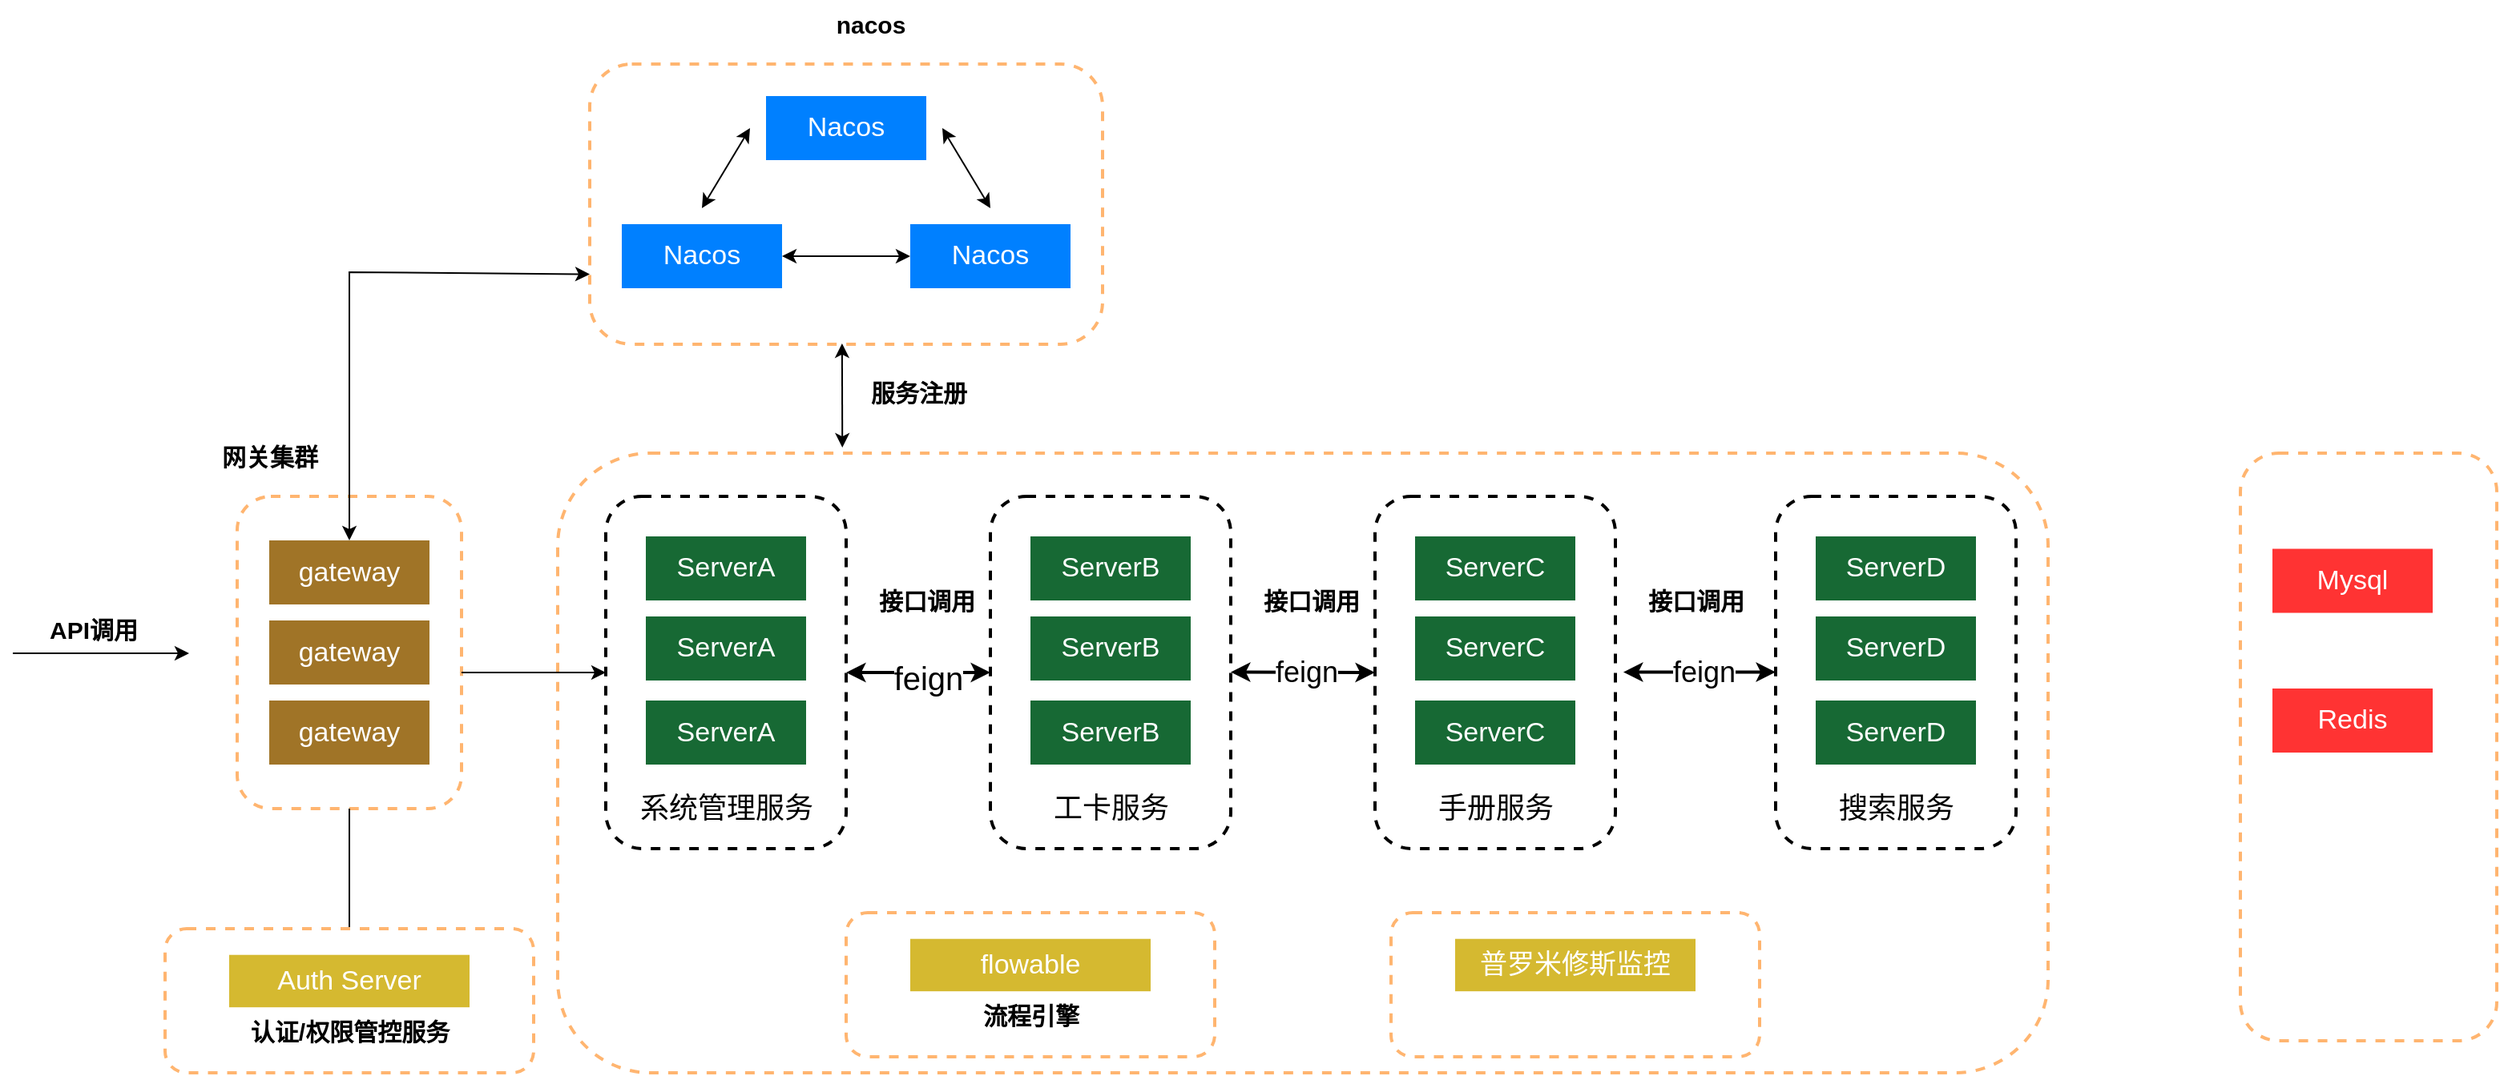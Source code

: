 <mxfile version="22.1.2" type="github">
  <diagram name="第 1 页" id="wLxkc6e6fOpIKRaMqsK5">
    <mxGraphModel dx="2227" dy="1912" grid="1" gridSize="10" guides="1" tooltips="1" connect="1" arrows="1" fold="1" page="1" pageScale="1" pageWidth="827" pageHeight="1169" math="0" shadow="0">
      <root>
        <mxCell id="0" />
        <mxCell id="1" parent="0" />
        <mxCell id="tPTSpl8lQeCxmytrqOzf-6" value="" style="rounded=1;whiteSpace=wrap;html=1;dashed=1;strokeColor=#FFB570;strokeWidth=2;" vertex="1" parent="1">
          <mxGeometry x="160" y="233" width="930" height="387" as="geometry" />
        </mxCell>
        <mxCell id="Ps7_JPFViT01FS_im7Fh-44" value="" style="rounded=1;whiteSpace=wrap;html=1;dashed=1;strokeColor=#FFB570;strokeWidth=2;" parent="1" vertex="1">
          <mxGeometry x="1210" y="233" width="160" height="367" as="geometry" />
        </mxCell>
        <mxCell id="Ps7_JPFViT01FS_im7Fh-15" value="" style="group" parent="1" vertex="1" connectable="0">
          <mxGeometry x="-40" y="260" width="140" height="195" as="geometry" />
        </mxCell>
        <mxCell id="Ps7_JPFViT01FS_im7Fh-12" value="" style="rounded=1;whiteSpace=wrap;html=1;dashed=1;strokeColor=#FFB570;strokeWidth=2;" parent="Ps7_JPFViT01FS_im7Fh-15" vertex="1">
          <mxGeometry width="140" height="195" as="geometry" />
        </mxCell>
        <mxCell id="Ps7_JPFViT01FS_im7Fh-9" value="&lt;font color=&quot;#ffffff&quot;&gt;gateway&lt;/font&gt;" style="rounded=0;whiteSpace=wrap;html=1;fillColor=#a07427;fontSize=17;strokeColor=none;" parent="Ps7_JPFViT01FS_im7Fh-15" vertex="1">
          <mxGeometry x="20" y="27.5" width="100" height="40" as="geometry" />
        </mxCell>
        <mxCell id="Ps7_JPFViT01FS_im7Fh-13" value="&lt;font color=&quot;#ffffff&quot;&gt;gateway&lt;/font&gt;" style="rounded=0;whiteSpace=wrap;html=1;fillColor=#a07427;fontSize=17;strokeColor=none;" parent="Ps7_JPFViT01FS_im7Fh-15" vertex="1">
          <mxGeometry x="20" y="77.5" width="100" height="40" as="geometry" />
        </mxCell>
        <mxCell id="Ps7_JPFViT01FS_im7Fh-14" value="&lt;font color=&quot;#ffffff&quot;&gt;gateway&lt;/font&gt;" style="rounded=0;whiteSpace=wrap;html=1;fillColor=#a07427;fontSize=17;strokeColor=none;" parent="Ps7_JPFViT01FS_im7Fh-15" vertex="1">
          <mxGeometry x="20" y="127.5" width="100" height="40" as="geometry" />
        </mxCell>
        <mxCell id="Ps7_JPFViT01FS_im7Fh-16" value="" style="endArrow=classic;startArrow=classic;html=1;rounded=0;entryX=0;entryY=0.75;entryDx=0;entryDy=0;" parent="1" source="Ps7_JPFViT01FS_im7Fh-9" target="Ps7_JPFViT01FS_im7Fh-8" edge="1">
          <mxGeometry width="50" height="50" relative="1" as="geometry">
            <mxPoint x="90" y="320" as="sourcePoint" />
            <mxPoint x="140" y="270" as="targetPoint" />
            <Array as="points">
              <mxPoint x="30" y="120" />
            </Array>
          </mxGeometry>
        </mxCell>
        <mxCell id="Ps7_JPFViT01FS_im7Fh-17" value="" style="endArrow=classic;html=1;rounded=0;" parent="1" edge="1">
          <mxGeometry width="50" height="50" relative="1" as="geometry">
            <mxPoint x="-180" y="358" as="sourcePoint" />
            <mxPoint x="-70" y="358" as="targetPoint" />
          </mxGeometry>
        </mxCell>
        <mxCell id="Ps7_JPFViT01FS_im7Fh-18" value="API调用" style="text;html=1;align=center;verticalAlign=middle;resizable=0;points=[];autosize=1;strokeColor=none;fillColor=none;strokeWidth=3;fontSize=15;fontStyle=1" parent="1" vertex="1">
          <mxGeometry x="-170" y="328" width="80" height="30" as="geometry" />
        </mxCell>
        <mxCell id="Ps7_JPFViT01FS_im7Fh-19" value="网关集群" style="text;html=1;align=center;verticalAlign=middle;resizable=0;points=[];autosize=1;strokeColor=none;fillColor=none;strokeWidth=3;fontSize=15;fontStyle=1" parent="1" vertex="1">
          <mxGeometry x="-60" y="220" width="80" height="30" as="geometry" />
        </mxCell>
        <mxCell id="Ps7_JPFViT01FS_im7Fh-20" value="nacos" style="text;html=1;align=center;verticalAlign=middle;resizable=0;points=[];autosize=1;strokeColor=none;fillColor=none;strokeWidth=3;fontSize=15;fontStyle=1" parent="1" vertex="1">
          <mxGeometry x="320" y="-50" width="70" height="30" as="geometry" />
        </mxCell>
        <mxCell id="Ps7_JPFViT01FS_im7Fh-30" value="" style="group" parent="1" vertex="1" connectable="0">
          <mxGeometry x="180" y="-10" width="320" height="175" as="geometry" />
        </mxCell>
        <mxCell id="Ps7_JPFViT01FS_im7Fh-8" value="" style="rounded=1;whiteSpace=wrap;html=1;dashed=1;strokeColor=#FFB570;strokeWidth=2;" parent="Ps7_JPFViT01FS_im7Fh-30" vertex="1">
          <mxGeometry width="320" height="175" as="geometry" />
        </mxCell>
        <mxCell id="jUQFLt4dGieSLW1Lvxe7-1" value="&lt;font color=&quot;#ffffff&quot; style=&quot;font-size: 17px;&quot;&gt;Nacos&lt;/font&gt;" style="rounded=0;whiteSpace=wrap;html=1;fillColor=#0080ff;fontSize=17;strokeColor=none;" parent="Ps7_JPFViT01FS_im7Fh-30" vertex="1">
          <mxGeometry x="110" y="20" width="100" height="40" as="geometry" />
        </mxCell>
        <mxCell id="Ps7_JPFViT01FS_im7Fh-3" value="&lt;font color=&quot;#ffffff&quot; style=&quot;font-size: 17px;&quot;&gt;Nacos&lt;/font&gt;" style="rounded=0;whiteSpace=wrap;html=1;fillColor=#0080ff;fontSize=17;strokeColor=none;" parent="Ps7_JPFViT01FS_im7Fh-30" vertex="1">
          <mxGeometry x="200" y="100" width="100" height="40" as="geometry" />
        </mxCell>
        <mxCell id="Ps7_JPFViT01FS_im7Fh-4" value="&lt;font color=&quot;#ffffff&quot; style=&quot;font-size: 17px;&quot;&gt;Nacos&lt;/font&gt;" style="rounded=0;whiteSpace=wrap;html=1;fillColor=#0080ff;fontSize=17;strokeColor=none;" parent="Ps7_JPFViT01FS_im7Fh-30" vertex="1">
          <mxGeometry x="20" y="100" width="100" height="40" as="geometry" />
        </mxCell>
        <mxCell id="Ps7_JPFViT01FS_im7Fh-5" value="" style="endArrow=classic;startArrow=classic;html=1;rounded=0;" parent="Ps7_JPFViT01FS_im7Fh-30" edge="1">
          <mxGeometry width="50" height="50" relative="1" as="geometry">
            <mxPoint x="70" y="90" as="sourcePoint" />
            <mxPoint x="100" y="40" as="targetPoint" />
          </mxGeometry>
        </mxCell>
        <mxCell id="Ps7_JPFViT01FS_im7Fh-6" value="" style="endArrow=classic;startArrow=classic;html=1;rounded=0;" parent="Ps7_JPFViT01FS_im7Fh-30" edge="1">
          <mxGeometry width="50" height="50" relative="1" as="geometry">
            <mxPoint x="250" y="90" as="sourcePoint" />
            <mxPoint x="220" y="40" as="targetPoint" />
          </mxGeometry>
        </mxCell>
        <mxCell id="Ps7_JPFViT01FS_im7Fh-7" value="" style="endArrow=classic;startArrow=classic;html=1;rounded=0;" parent="Ps7_JPFViT01FS_im7Fh-30" edge="1">
          <mxGeometry width="50" height="50" relative="1" as="geometry">
            <mxPoint x="200" y="120" as="sourcePoint" />
            <mxPoint x="120" y="120" as="targetPoint" />
          </mxGeometry>
        </mxCell>
        <mxCell id="Ps7_JPFViT01FS_im7Fh-31" value="" style="endArrow=classic;html=1;rounded=0;entryX=0;entryY=0.5;entryDx=0;entryDy=0;" parent="1" target="Ps7_JPFViT01FS_im7Fh-22" edge="1">
          <mxGeometry width="50" height="50" relative="1" as="geometry">
            <mxPoint x="100" y="370" as="sourcePoint" />
            <mxPoint x="210" y="355.75" as="targetPoint" />
          </mxGeometry>
        </mxCell>
        <mxCell id="Ps7_JPFViT01FS_im7Fh-33" value="" style="endArrow=classic;html=1;rounded=0;entryX=0.5;entryY=0;entryDx=0;entryDy=0;exitX=0.5;exitY=1;exitDx=0;exitDy=0;" parent="1" source="Ps7_JPFViT01FS_im7Fh-12" target="Ps7_JPFViT01FS_im7Fh-32" edge="1">
          <mxGeometry width="50" height="50" relative="1" as="geometry">
            <mxPoint x="-170" y="368" as="sourcePoint" />
            <mxPoint x="-60" y="368" as="targetPoint" />
          </mxGeometry>
        </mxCell>
        <mxCell id="Ps7_JPFViT01FS_im7Fh-41" value="&lt;font color=&quot;#ffffff&quot;&gt;Mysql&lt;/font&gt;" style="rounded=0;whiteSpace=wrap;html=1;fillColor=#FF3333;fontSize=17;strokeColor=none;" parent="1" vertex="1">
          <mxGeometry x="1230" y="292.75" width="100" height="40" as="geometry" />
        </mxCell>
        <mxCell id="Ps7_JPFViT01FS_im7Fh-42" value="&lt;font color=&quot;#ffffff&quot;&gt;Redis&lt;/font&gt;" style="rounded=0;whiteSpace=wrap;html=1;fillColor=#FF3333;fontSize=17;strokeColor=none;" parent="1" vertex="1">
          <mxGeometry x="1230" y="380" width="100" height="40" as="geometry" />
        </mxCell>
        <mxCell id="tPTSpl8lQeCxmytrqOzf-8" value="" style="group" vertex="1" connectable="0" parent="1">
          <mxGeometry x="190" y="260" width="150" height="220" as="geometry" />
        </mxCell>
        <mxCell id="Ps7_JPFViT01FS_im7Fh-22" value="" style="rounded=1;whiteSpace=wrap;html=1;dashed=1;strokeColor=#000000;strokeWidth=2;" parent="tPTSpl8lQeCxmytrqOzf-8" vertex="1">
          <mxGeometry width="150" height="220" as="geometry" />
        </mxCell>
        <mxCell id="Ps7_JPFViT01FS_im7Fh-23" value="&lt;font color=&quot;#ffffff&quot;&gt;ServerA&lt;/font&gt;" style="rounded=0;whiteSpace=wrap;html=1;fillColor=#176934;fontSize=17;strokeColor=none;" parent="tPTSpl8lQeCxmytrqOzf-8" vertex="1">
          <mxGeometry x="25" y="25" width="100" height="40" as="geometry" />
        </mxCell>
        <mxCell id="Ps7_JPFViT01FS_im7Fh-28" value="&lt;font color=&quot;#ffffff&quot;&gt;ServerA&lt;/font&gt;" style="rounded=0;whiteSpace=wrap;html=1;fillColor=#176934;fontSize=17;strokeColor=none;" parent="tPTSpl8lQeCxmytrqOzf-8" vertex="1">
          <mxGeometry x="25" y="75" width="100" height="40" as="geometry" />
        </mxCell>
        <mxCell id="Ps7_JPFViT01FS_im7Fh-29" value="&lt;font color=&quot;#ffffff&quot;&gt;ServerA&lt;/font&gt;" style="rounded=0;whiteSpace=wrap;html=1;fillColor=#176934;fontSize=17;strokeColor=none;" parent="tPTSpl8lQeCxmytrqOzf-8" vertex="1">
          <mxGeometry x="25" y="127.5" width="100" height="40" as="geometry" />
        </mxCell>
        <mxCell id="tPTSpl8lQeCxmytrqOzf-7" value="系统管理服务" style="text;html=1;strokeColor=none;fillColor=none;align=center;verticalAlign=middle;whiteSpace=wrap;rounded=0;strokeWidth=8;fontSize=18;" vertex="1" parent="tPTSpl8lQeCxmytrqOzf-8">
          <mxGeometry x="7.5" y="180" width="135" height="30" as="geometry" />
        </mxCell>
        <mxCell id="tPTSpl8lQeCxmytrqOzf-11" value="" style="group" vertex="1" connectable="0" parent="1">
          <mxGeometry x="430" y="260" width="150" height="220" as="geometry" />
        </mxCell>
        <mxCell id="tPTSpl8lQeCxmytrqOzf-12" value="" style="rounded=1;whiteSpace=wrap;html=1;dashed=1;strokeColor=#000000;strokeWidth=2;" vertex="1" parent="tPTSpl8lQeCxmytrqOzf-11">
          <mxGeometry width="150" height="220" as="geometry" />
        </mxCell>
        <mxCell id="tPTSpl8lQeCxmytrqOzf-13" value="&lt;font color=&quot;#ffffff&quot;&gt;ServerB&lt;/font&gt;" style="rounded=0;whiteSpace=wrap;html=1;fillColor=#176934;fontSize=17;strokeColor=none;" vertex="1" parent="tPTSpl8lQeCxmytrqOzf-11">
          <mxGeometry x="25" y="25" width="100" height="40" as="geometry" />
        </mxCell>
        <mxCell id="tPTSpl8lQeCxmytrqOzf-14" value="&lt;font color=&quot;#ffffff&quot;&gt;ServerB&lt;/font&gt;" style="rounded=0;whiteSpace=wrap;html=1;fillColor=#176934;fontSize=17;strokeColor=none;" vertex="1" parent="tPTSpl8lQeCxmytrqOzf-11">
          <mxGeometry x="25" y="75" width="100" height="40" as="geometry" />
        </mxCell>
        <mxCell id="tPTSpl8lQeCxmytrqOzf-15" value="&lt;font color=&quot;#ffffff&quot;&gt;ServerB&lt;/font&gt;" style="rounded=0;whiteSpace=wrap;html=1;fillColor=#176934;fontSize=17;strokeColor=none;" vertex="1" parent="tPTSpl8lQeCxmytrqOzf-11">
          <mxGeometry x="25" y="127.5" width="100" height="40" as="geometry" />
        </mxCell>
        <mxCell id="tPTSpl8lQeCxmytrqOzf-16" value="工卡服务" style="text;html=1;strokeColor=none;fillColor=none;align=center;verticalAlign=middle;whiteSpace=wrap;rounded=0;strokeWidth=8;fontSize=18;" vertex="1" parent="tPTSpl8lQeCxmytrqOzf-11">
          <mxGeometry x="7.5" y="180" width="135" height="30" as="geometry" />
        </mxCell>
        <mxCell id="tPTSpl8lQeCxmytrqOzf-18" style="edgeStyle=orthogonalEdgeStyle;rounded=0;orthogonalLoop=1;jettySize=auto;html=1;entryX=0;entryY=0.5;entryDx=0;entryDy=0;startArrow=classic;startFill=1;targetPerimeterSpacing=2;strokeWidth=2;" edge="1" parent="1" source="Ps7_JPFViT01FS_im7Fh-22" target="tPTSpl8lQeCxmytrqOzf-12">
          <mxGeometry relative="1" as="geometry" />
        </mxCell>
        <mxCell id="tPTSpl8lQeCxmytrqOzf-38" value="feign" style="edgeLabel;html=1;align=center;verticalAlign=middle;resizable=0;points=[];fontSize=20;" vertex="1" connectable="0" parent="tPTSpl8lQeCxmytrqOzf-18">
          <mxGeometry x="0.095" y="-3" relative="1" as="geometry">
            <mxPoint x="1" as="offset" />
          </mxGeometry>
        </mxCell>
        <mxCell id="tPTSpl8lQeCxmytrqOzf-19" value="" style="group" vertex="1" connectable="0" parent="1">
          <mxGeometry x="670" y="260" width="150" height="220" as="geometry" />
        </mxCell>
        <mxCell id="tPTSpl8lQeCxmytrqOzf-20" value="" style="rounded=1;whiteSpace=wrap;html=1;dashed=1;strokeColor=#000000;strokeWidth=2;" vertex="1" parent="tPTSpl8lQeCxmytrqOzf-19">
          <mxGeometry width="150" height="220" as="geometry" />
        </mxCell>
        <mxCell id="tPTSpl8lQeCxmytrqOzf-21" value="&lt;font color=&quot;#ffffff&quot;&gt;ServerC&lt;/font&gt;" style="rounded=0;whiteSpace=wrap;html=1;fillColor=#176934;fontSize=17;strokeColor=none;" vertex="1" parent="tPTSpl8lQeCxmytrqOzf-19">
          <mxGeometry x="25" y="25" width="100" height="40" as="geometry" />
        </mxCell>
        <mxCell id="tPTSpl8lQeCxmytrqOzf-22" value="&lt;font color=&quot;#ffffff&quot;&gt;ServerC&lt;/font&gt;" style="rounded=0;whiteSpace=wrap;html=1;fillColor=#176934;fontSize=17;strokeColor=none;" vertex="1" parent="tPTSpl8lQeCxmytrqOzf-19">
          <mxGeometry x="25" y="75" width="100" height="40" as="geometry" />
        </mxCell>
        <mxCell id="tPTSpl8lQeCxmytrqOzf-23" value="&lt;font color=&quot;#ffffff&quot;&gt;ServerC&lt;/font&gt;" style="rounded=0;whiteSpace=wrap;html=1;fillColor=#176934;fontSize=17;strokeColor=none;" vertex="1" parent="tPTSpl8lQeCxmytrqOzf-19">
          <mxGeometry x="25" y="127.5" width="100" height="40" as="geometry" />
        </mxCell>
        <mxCell id="tPTSpl8lQeCxmytrqOzf-24" value="手册服务" style="text;html=1;strokeColor=none;fillColor=none;align=center;verticalAlign=middle;whiteSpace=wrap;rounded=0;strokeWidth=8;fontSize=18;" vertex="1" parent="tPTSpl8lQeCxmytrqOzf-19">
          <mxGeometry x="7.5" y="180" width="135" height="30" as="geometry" />
        </mxCell>
        <mxCell id="tPTSpl8lQeCxmytrqOzf-26" value="" style="group" vertex="1" connectable="0" parent="1">
          <mxGeometry x="920" y="260" width="150" height="220" as="geometry" />
        </mxCell>
        <mxCell id="tPTSpl8lQeCxmytrqOzf-27" value="" style="rounded=1;whiteSpace=wrap;html=1;dashed=1;strokeColor=#000000;strokeWidth=2;" vertex="1" parent="tPTSpl8lQeCxmytrqOzf-26">
          <mxGeometry width="150" height="220" as="geometry" />
        </mxCell>
        <mxCell id="tPTSpl8lQeCxmytrqOzf-28" value="&lt;font color=&quot;#ffffff&quot;&gt;ServerD&lt;/font&gt;" style="rounded=0;whiteSpace=wrap;html=1;fillColor=#176934;fontSize=17;strokeColor=none;" vertex="1" parent="tPTSpl8lQeCxmytrqOzf-26">
          <mxGeometry x="25" y="25" width="100" height="40" as="geometry" />
        </mxCell>
        <mxCell id="tPTSpl8lQeCxmytrqOzf-29" value="&lt;font color=&quot;#ffffff&quot;&gt;ServerD&lt;/font&gt;" style="rounded=0;whiteSpace=wrap;html=1;fillColor=#176934;fontSize=17;strokeColor=none;" vertex="1" parent="tPTSpl8lQeCxmytrqOzf-26">
          <mxGeometry x="25" y="75" width="100" height="40" as="geometry" />
        </mxCell>
        <mxCell id="tPTSpl8lQeCxmytrqOzf-30" value="&lt;font color=&quot;#ffffff&quot;&gt;ServerD&lt;/font&gt;" style="rounded=0;whiteSpace=wrap;html=1;fillColor=#176934;fontSize=17;strokeColor=none;" vertex="1" parent="tPTSpl8lQeCxmytrqOzf-26">
          <mxGeometry x="25" y="127.5" width="100" height="40" as="geometry" />
        </mxCell>
        <mxCell id="tPTSpl8lQeCxmytrqOzf-31" value="搜索服务" style="text;html=1;strokeColor=none;fillColor=none;align=center;verticalAlign=middle;whiteSpace=wrap;rounded=0;strokeWidth=8;fontSize=18;" vertex="1" parent="tPTSpl8lQeCxmytrqOzf-26">
          <mxGeometry x="7.5" y="180" width="135" height="30" as="geometry" />
        </mxCell>
        <mxCell id="tPTSpl8lQeCxmytrqOzf-51" value="" style="endArrow=classic;startArrow=classic;html=1;rounded=0;strokeWidth=2;" edge="1" parent="1">
          <mxGeometry width="50" height="50" relative="1" as="geometry">
            <mxPoint x="580" y="369.71" as="sourcePoint" />
            <mxPoint x="670" y="370" as="targetPoint" />
          </mxGeometry>
        </mxCell>
        <mxCell id="tPTSpl8lQeCxmytrqOzf-52" value="feign" style="edgeLabel;html=1;align=center;verticalAlign=middle;resizable=0;points=[];fontSize=18;" vertex="1" connectable="0" parent="tPTSpl8lQeCxmytrqOzf-51">
          <mxGeometry x="0.217" y="-2" relative="1" as="geometry">
            <mxPoint x="-8" y="-2" as="offset" />
          </mxGeometry>
        </mxCell>
        <mxCell id="tPTSpl8lQeCxmytrqOzf-53" value="" style="endArrow=classic;startArrow=classic;html=1;rounded=0;strokeWidth=2;" edge="1" parent="1">
          <mxGeometry width="50" height="50" relative="1" as="geometry">
            <mxPoint x="825" y="369.71" as="sourcePoint" />
            <mxPoint x="920" y="369.71" as="targetPoint" />
          </mxGeometry>
        </mxCell>
        <mxCell id="tPTSpl8lQeCxmytrqOzf-54" value="feign" style="edgeLabel;html=1;align=center;verticalAlign=middle;resizable=0;points=[];fontSize=18;" vertex="1" connectable="0" parent="tPTSpl8lQeCxmytrqOzf-53">
          <mxGeometry x="0.217" y="-2" relative="1" as="geometry">
            <mxPoint x="-8" y="-2" as="offset" />
          </mxGeometry>
        </mxCell>
        <mxCell id="tPTSpl8lQeCxmytrqOzf-55" value="" style="group" vertex="1" connectable="0" parent="1">
          <mxGeometry x="-85" y="530" width="230" height="90" as="geometry" />
        </mxCell>
        <mxCell id="tPTSpl8lQeCxmytrqOzf-2" value="" style="rounded=1;whiteSpace=wrap;html=1;dashed=1;strokeColor=#FFB570;strokeWidth=2;" vertex="1" parent="tPTSpl8lQeCxmytrqOzf-55">
          <mxGeometry width="230" height="90" as="geometry" />
        </mxCell>
        <mxCell id="Ps7_JPFViT01FS_im7Fh-32" value="&lt;font color=&quot;#ffffff&quot;&gt;Auth Server&lt;/font&gt;" style="rounded=0;whiteSpace=wrap;html=1;fillColor=#d5b930;fontSize=17;strokeColor=none;" parent="tPTSpl8lQeCxmytrqOzf-55" vertex="1">
          <mxGeometry x="40" y="16.36" width="150" height="32.73" as="geometry" />
        </mxCell>
        <mxCell id="Ps7_JPFViT01FS_im7Fh-34" value="认证/权限管控服务" style="text;html=1;align=center;verticalAlign=middle;resizable=0;points=[];autosize=1;strokeColor=none;fillColor=none;strokeWidth=3;fontSize=15;fontStyle=1" parent="tPTSpl8lQeCxmytrqOzf-55" vertex="1">
          <mxGeometry x="40" y="49.091" width="150" height="30" as="geometry" />
        </mxCell>
        <mxCell id="tPTSpl8lQeCxmytrqOzf-64" value="" style="group" vertex="1" connectable="0" parent="1">
          <mxGeometry x="340" y="520" width="230" height="90" as="geometry" />
        </mxCell>
        <mxCell id="tPTSpl8lQeCxmytrqOzf-65" value="" style="rounded=1;whiteSpace=wrap;html=1;dashed=1;strokeColor=#FFB570;strokeWidth=2;" vertex="1" parent="tPTSpl8lQeCxmytrqOzf-64">
          <mxGeometry width="230" height="90" as="geometry" />
        </mxCell>
        <mxCell id="tPTSpl8lQeCxmytrqOzf-66" value="&lt;font color=&quot;#ffffff&quot;&gt;flowable&lt;/font&gt;" style="rounded=0;whiteSpace=wrap;html=1;fillColor=#d5b930;fontSize=17;strokeColor=none;" vertex="1" parent="tPTSpl8lQeCxmytrqOzf-64">
          <mxGeometry x="40" y="16.36" width="150" height="32.73" as="geometry" />
        </mxCell>
        <mxCell id="tPTSpl8lQeCxmytrqOzf-67" value="流程引擎" style="text;html=1;align=center;verticalAlign=middle;resizable=0;points=[];autosize=1;strokeColor=none;fillColor=none;strokeWidth=3;fontSize=15;fontStyle=1" vertex="1" parent="tPTSpl8lQeCxmytrqOzf-64">
          <mxGeometry x="75" y="49.091" width="80" height="30" as="geometry" />
        </mxCell>
        <mxCell id="tPTSpl8lQeCxmytrqOzf-68" value="" style="group" vertex="1" connectable="0" parent="1">
          <mxGeometry x="680" y="520" width="230" height="90" as="geometry" />
        </mxCell>
        <mxCell id="tPTSpl8lQeCxmytrqOzf-69" value="" style="rounded=1;whiteSpace=wrap;html=1;dashed=1;strokeColor=#FFB570;strokeWidth=2;" vertex="1" parent="tPTSpl8lQeCxmytrqOzf-68">
          <mxGeometry width="230" height="90" as="geometry" />
        </mxCell>
        <mxCell id="tPTSpl8lQeCxmytrqOzf-70" value="&lt;font color=&quot;#ffffff&quot;&gt;普罗米修斯监控&lt;/font&gt;" style="rounded=0;whiteSpace=wrap;html=1;fillColor=#d5b930;fontSize=17;strokeColor=none;" vertex="1" parent="tPTSpl8lQeCxmytrqOzf-68">
          <mxGeometry x="40" y="16.36" width="150" height="32.73" as="geometry" />
        </mxCell>
        <mxCell id="tPTSpl8lQeCxmytrqOzf-76" value="" style="endArrow=classic;html=1;rounded=0;entryX=0.191;entryY=-0.009;entryDx=0;entryDy=0;entryPerimeter=0;exitX=0.492;exitY=0.997;exitDx=0;exitDy=0;exitPerimeter=0;startArrow=classic;startFill=1;" edge="1" parent="1" source="Ps7_JPFViT01FS_im7Fh-8" target="tPTSpl8lQeCxmytrqOzf-6">
          <mxGeometry width="50" height="50" relative="1" as="geometry">
            <mxPoint x="330" y="170" as="sourcePoint" />
            <mxPoint x="190" y="180" as="targetPoint" />
          </mxGeometry>
        </mxCell>
        <mxCell id="tPTSpl8lQeCxmytrqOzf-78" value="服务注册" style="text;html=1;align=center;verticalAlign=middle;resizable=0;points=[];autosize=1;strokeColor=none;fillColor=none;strokeWidth=3;fontSize=15;fontStyle=1" vertex="1" parent="1">
          <mxGeometry x="345" y="180" width="80" height="30" as="geometry" />
        </mxCell>
        <mxCell id="tPTSpl8lQeCxmytrqOzf-79" value="接口调用" style="text;html=1;align=center;verticalAlign=middle;resizable=0;points=[];autosize=1;strokeColor=none;fillColor=none;strokeWidth=3;fontSize=15;fontStyle=1" vertex="1" parent="1">
          <mxGeometry x="350" y="310" width="80" height="30" as="geometry" />
        </mxCell>
        <mxCell id="tPTSpl8lQeCxmytrqOzf-80" value="接口调用" style="text;html=1;align=center;verticalAlign=middle;resizable=0;points=[];autosize=1;strokeColor=none;fillColor=none;strokeWidth=3;fontSize=15;fontStyle=1" vertex="1" parent="1">
          <mxGeometry x="590" y="310" width="80" height="30" as="geometry" />
        </mxCell>
        <mxCell id="tPTSpl8lQeCxmytrqOzf-81" value="接口调用" style="text;html=1;align=center;verticalAlign=middle;resizable=0;points=[];autosize=1;strokeColor=none;fillColor=none;strokeWidth=3;fontSize=15;fontStyle=1" vertex="1" parent="1">
          <mxGeometry x="830" y="310" width="80" height="30" as="geometry" />
        </mxCell>
      </root>
    </mxGraphModel>
  </diagram>
</mxfile>
